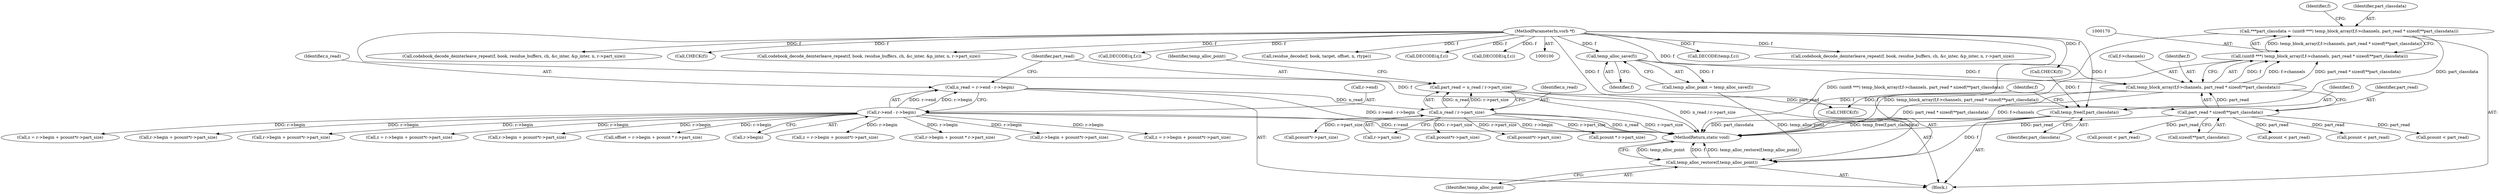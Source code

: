 digraph "0_stb_244d83bc3d859293f55812d48b3db168e581f6ab@integer" {
"1000167" [label="(Call,***part_classdata = (uint8 ***) temp_block_array(f,f->channels, part_read * sizeof(**part_classdata)))"];
"1000169" [label="(Call,(uint8 ***) temp_block_array(f,f->channels, part_read * sizeof(**part_classdata)))"];
"1000171" [label="(Call,temp_block_array(f,f->channels, part_read * sizeof(**part_classdata)))"];
"1000164" [label="(Call,temp_alloc_save(f))"];
"1000101" [label="(MethodParameterIn,vorb *f)"];
"1000176" [label="(Call,part_read * sizeof(**part_classdata))"];
"1000154" [label="(Call,part_read = n_read / r->part_size)"];
"1000156" [label="(Call,n_read / r->part_size)"];
"1000144" [label="(Call,n_read = r->end - r->begin)"];
"1000146" [label="(Call,r->end - r->begin)"];
"1000928" [label="(Call,temp_free(f,part_classdata))"];
"1000931" [label="(Call,temp_alloc_restore(f,temp_alloc_point))"];
"1000150" [label="(Call,r->begin)"];
"1000165" [label="(Identifier,f)"];
"1000162" [label="(Call,temp_alloc_point = temp_alloc_save(f))"];
"1000803" [label="(Call,DECODE(temp,f,c))"];
"1000101" [label="(MethodParameterIn,vorb *f)"];
"1000934" [label="(MethodReturn,static void)"];
"1000271" [label="(Call,pcount*r->part_size)"];
"1000145" [label="(Identifier,n_read)"];
"1000171" [label="(Call,temp_block_array(f,f->channels, part_read * sizeof(**part_classdata)))"];
"1000176" [label="(Call,part_read * sizeof(**part_classdata))"];
"1000177" [label="(Identifier,part_read)"];
"1000712" [label="(Call,codebook_decode_deinterleave_repeat(f, book, residue_buffers, ch, &c_inter, &p_inter, n, r->part_size))"];
"1000552" [label="(Call,codebook_decode_deinterleave_repeat(f, book, residue_buffers, ch, &c_inter, &p_inter, n, r->part_size))"];
"1000163" [label="(Identifier,temp_alloc_point)"];
"1000167" [label="(Call,***part_classdata = (uint8 ***) temp_block_array(f,f->channels, part_read * sizeof(**part_classdata)))"];
"1000164" [label="(Call,temp_alloc_save(f))"];
"1000183" [label="(Identifier,f)"];
"1000746" [label="(Call,CHECK(f))"];
"1000154" [label="(Call,part_read = n_read / r->part_size)"];
"1000158" [label="(Call,r->part_size)"];
"1000666" [label="(Call,z = r->begin + pcount*r->part_size)"];
"1000890" [label="(Call,r->begin + pcount * r->part_size)"];
"1000169" [label="(Call,(uint8 ***) temp_block_array(f,f->channels, part_read * sizeof(**part_classdata)))"];
"1000668" [label="(Call,r->begin + pcount*r->part_size)"];
"1000595" [label="(Call,pcount*r->part_size)"];
"1000265" [label="(Call,z = r->begin + pcount*r->part_size)"];
"1000439" [label="(Call,pcount*r->part_size)"];
"1000155" [label="(Identifier,part_read)"];
"1000433" [label="(Call,z = r->begin + pcount*r->part_size)"];
"1000178" [label="(Call,sizeof(**part_classdata))"];
"1000147" [label="(Call,r->end)"];
"1000435" [label="(Call,r->begin + pcount*r->part_size)"];
"1000168" [label="(Identifier,part_classdata)"];
"1000146" [label="(Call,r->end - r->begin)"];
"1000591" [label="(Call,r->begin + pcount*r->part_size)"];
"1000589" [label="(Call,z = r->begin + pcount*r->part_size)"];
"1000926" [label="(Call,CHECK(f))"];
"1000157" [label="(Identifier,n_read)"];
"1000388" [label="(Call,codebook_decode_deinterleave_repeat(f, book, residue_buffers, ch, &c_inter, &p_inter, n, r->part_size))"];
"1000260" [label="(Call,pcount < part_read)"];
"1000931" [label="(Call,temp_alloc_restore(f,temp_alloc_point))"];
"1000584" [label="(Call,pcount < part_read)"];
"1000173" [label="(Call,f->channels)"];
"1000182" [label="(Call,CHECK(f))"];
"1000172" [label="(Identifier,f)"];
"1000628" [label="(Call,DECODE(q,f,c))"];
"1000933" [label="(Identifier,temp_alloc_point)"];
"1000915" [label="(Call,residue_decode(f, book, target, offset, n, rtype))"];
"1000267" [label="(Call,r->begin + pcount*r->part_size)"];
"1000929" [label="(Identifier,f)"];
"1000767" [label="(Call,pcount < part_read)"];
"1000107" [label="(Block,)"];
"1000428" [label="(Call,pcount < part_read)"];
"1000156" [label="(Call,n_read / r->part_size)"];
"1000468" [label="(Call,DECODE(q,f,c))"];
"1000928" [label="(Call,temp_free(f,part_classdata))"];
"1000888" [label="(Call,offset = r->begin + pcount * r->part_size)"];
"1000144" [label="(Call,n_read = r->end - r->begin)"];
"1000932" [label="(Identifier,f)"];
"1000930" [label="(Identifier,part_classdata)"];
"1000894" [label="(Call,pcount * r->part_size)"];
"1000304" [label="(Call,DECODE(q,f,c))"];
"1000167" -> "1000107"  [label="AST: "];
"1000167" -> "1000169"  [label="CFG: "];
"1000168" -> "1000167"  [label="AST: "];
"1000169" -> "1000167"  [label="AST: "];
"1000183" -> "1000167"  [label="CFG: "];
"1000167" -> "1000934"  [label="DDG: (uint8 ***) temp_block_array(f,f->channels, part_read * sizeof(**part_classdata))"];
"1000169" -> "1000167"  [label="DDG: temp_block_array(f,f->channels, part_read * sizeof(**part_classdata))"];
"1000167" -> "1000928"  [label="DDG: part_classdata"];
"1000169" -> "1000171"  [label="CFG: "];
"1000170" -> "1000169"  [label="AST: "];
"1000171" -> "1000169"  [label="AST: "];
"1000169" -> "1000934"  [label="DDG: temp_block_array(f,f->channels, part_read * sizeof(**part_classdata))"];
"1000171" -> "1000169"  [label="DDG: f"];
"1000171" -> "1000169"  [label="DDG: f->channels"];
"1000171" -> "1000169"  [label="DDG: part_read * sizeof(**part_classdata)"];
"1000171" -> "1000176"  [label="CFG: "];
"1000172" -> "1000171"  [label="AST: "];
"1000173" -> "1000171"  [label="AST: "];
"1000176" -> "1000171"  [label="AST: "];
"1000171" -> "1000934"  [label="DDG: part_read * sizeof(**part_classdata)"];
"1000171" -> "1000934"  [label="DDG: f->channels"];
"1000164" -> "1000171"  [label="DDG: f"];
"1000101" -> "1000171"  [label="DDG: f"];
"1000176" -> "1000171"  [label="DDG: part_read"];
"1000171" -> "1000182"  [label="DDG: f"];
"1000164" -> "1000162"  [label="AST: "];
"1000164" -> "1000165"  [label="CFG: "];
"1000165" -> "1000164"  [label="AST: "];
"1000162" -> "1000164"  [label="CFG: "];
"1000164" -> "1000162"  [label="DDG: f"];
"1000101" -> "1000164"  [label="DDG: f"];
"1000101" -> "1000100"  [label="AST: "];
"1000101" -> "1000934"  [label="DDG: f"];
"1000101" -> "1000182"  [label="DDG: f"];
"1000101" -> "1000304"  [label="DDG: f"];
"1000101" -> "1000388"  [label="DDG: f"];
"1000101" -> "1000468"  [label="DDG: f"];
"1000101" -> "1000552"  [label="DDG: f"];
"1000101" -> "1000628"  [label="DDG: f"];
"1000101" -> "1000712"  [label="DDG: f"];
"1000101" -> "1000746"  [label="DDG: f"];
"1000101" -> "1000803"  [label="DDG: f"];
"1000101" -> "1000915"  [label="DDG: f"];
"1000101" -> "1000926"  [label="DDG: f"];
"1000101" -> "1000928"  [label="DDG: f"];
"1000101" -> "1000931"  [label="DDG: f"];
"1000176" -> "1000178"  [label="CFG: "];
"1000177" -> "1000176"  [label="AST: "];
"1000178" -> "1000176"  [label="AST: "];
"1000176" -> "1000934"  [label="DDG: part_read"];
"1000154" -> "1000176"  [label="DDG: part_read"];
"1000176" -> "1000260"  [label="DDG: part_read"];
"1000176" -> "1000428"  [label="DDG: part_read"];
"1000176" -> "1000584"  [label="DDG: part_read"];
"1000176" -> "1000767"  [label="DDG: part_read"];
"1000154" -> "1000107"  [label="AST: "];
"1000154" -> "1000156"  [label="CFG: "];
"1000155" -> "1000154"  [label="AST: "];
"1000156" -> "1000154"  [label="AST: "];
"1000163" -> "1000154"  [label="CFG: "];
"1000154" -> "1000934"  [label="DDG: n_read / r->part_size"];
"1000156" -> "1000154"  [label="DDG: n_read"];
"1000156" -> "1000154"  [label="DDG: r->part_size"];
"1000156" -> "1000158"  [label="CFG: "];
"1000157" -> "1000156"  [label="AST: "];
"1000158" -> "1000156"  [label="AST: "];
"1000156" -> "1000934"  [label="DDG: n_read"];
"1000156" -> "1000934"  [label="DDG: r->part_size"];
"1000144" -> "1000156"  [label="DDG: n_read"];
"1000156" -> "1000271"  [label="DDG: r->part_size"];
"1000156" -> "1000439"  [label="DDG: r->part_size"];
"1000156" -> "1000595"  [label="DDG: r->part_size"];
"1000156" -> "1000894"  [label="DDG: r->part_size"];
"1000144" -> "1000107"  [label="AST: "];
"1000144" -> "1000146"  [label="CFG: "];
"1000145" -> "1000144"  [label="AST: "];
"1000146" -> "1000144"  [label="AST: "];
"1000155" -> "1000144"  [label="CFG: "];
"1000144" -> "1000934"  [label="DDG: r->end - r->begin"];
"1000146" -> "1000144"  [label="DDG: r->end"];
"1000146" -> "1000144"  [label="DDG: r->begin"];
"1000146" -> "1000150"  [label="CFG: "];
"1000147" -> "1000146"  [label="AST: "];
"1000150" -> "1000146"  [label="AST: "];
"1000146" -> "1000934"  [label="DDG: r->begin"];
"1000146" -> "1000934"  [label="DDG: r->end"];
"1000146" -> "1000265"  [label="DDG: r->begin"];
"1000146" -> "1000267"  [label="DDG: r->begin"];
"1000146" -> "1000433"  [label="DDG: r->begin"];
"1000146" -> "1000435"  [label="DDG: r->begin"];
"1000146" -> "1000589"  [label="DDG: r->begin"];
"1000146" -> "1000591"  [label="DDG: r->begin"];
"1000146" -> "1000666"  [label="DDG: r->begin"];
"1000146" -> "1000668"  [label="DDG: r->begin"];
"1000146" -> "1000888"  [label="DDG: r->begin"];
"1000146" -> "1000890"  [label="DDG: r->begin"];
"1000928" -> "1000107"  [label="AST: "];
"1000928" -> "1000930"  [label="CFG: "];
"1000929" -> "1000928"  [label="AST: "];
"1000930" -> "1000928"  [label="AST: "];
"1000932" -> "1000928"  [label="CFG: "];
"1000928" -> "1000934"  [label="DDG: part_classdata"];
"1000928" -> "1000934"  [label="DDG: temp_free(f,part_classdata)"];
"1000926" -> "1000928"  [label="DDG: f"];
"1000928" -> "1000931"  [label="DDG: f"];
"1000931" -> "1000107"  [label="AST: "];
"1000931" -> "1000933"  [label="CFG: "];
"1000932" -> "1000931"  [label="AST: "];
"1000933" -> "1000931"  [label="AST: "];
"1000934" -> "1000931"  [label="CFG: "];
"1000931" -> "1000934"  [label="DDG: temp_alloc_point"];
"1000931" -> "1000934"  [label="DDG: f"];
"1000931" -> "1000934"  [label="DDG: temp_alloc_restore(f,temp_alloc_point)"];
"1000162" -> "1000931"  [label="DDG: temp_alloc_point"];
}
